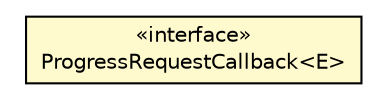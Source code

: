 #!/usr/local/bin/dot
#
# Class diagram 
# Generated by UMLGraph version R5_6-24-gf6e263 (http://www.umlgraph.org/)
#

digraph G {
	edge [fontname="Helvetica",fontsize=10,labelfontname="Helvetica",labelfontsize=10];
	node [fontname="Helvetica",fontsize=10,shape=plaintext];
	nodesep=0.25;
	ranksep=0.5;
	// io.reinert.requestor.core.callback.ProgressRequestCallback<E>
	c35652 [label=<<table title="io.reinert.requestor.core.callback.ProgressRequestCallback" border="0" cellborder="1" cellspacing="0" cellpadding="2" port="p" bgcolor="lemonChiffon" href="./ProgressRequestCallback.html">
		<tr><td><table border="0" cellspacing="0" cellpadding="1">
<tr><td align="center" balign="center"> &#171;interface&#187; </td></tr>
<tr><td align="center" balign="center"> ProgressRequestCallback&lt;E&gt; </td></tr>
		</table></td></tr>
		</table>>, URL="./ProgressRequestCallback.html", fontname="Helvetica", fontcolor="black", fontsize=10.0];
}

